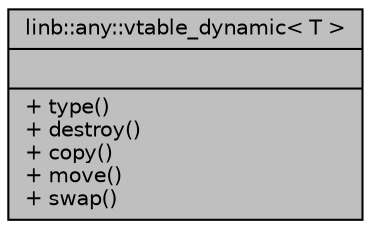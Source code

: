 digraph "linb::any::vtable_dynamic&lt; T &gt;"
{
 // LATEX_PDF_SIZE
  edge [fontname="Helvetica",fontsize="10",labelfontname="Helvetica",labelfontsize="10"];
  node [fontname="Helvetica",fontsize="10",shape=record];
  Node1 [label="{linb::any::vtable_dynamic\< T \>\n||+ type()\l+ destroy()\l+ copy()\l+ move()\l+ swap()\l}",height=0.2,width=0.4,color="black", fillcolor="grey75", style="filled", fontcolor="black",tooltip="VTable for dynamically allocated storage."];
}
